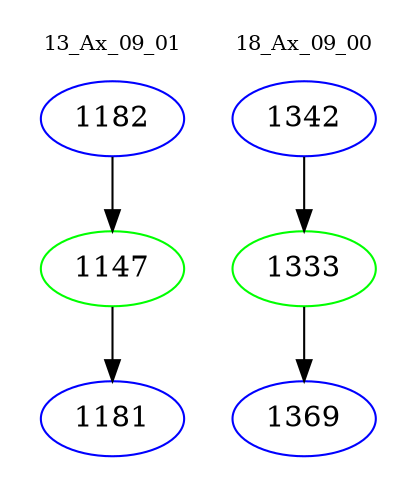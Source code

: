 digraph{
subgraph cluster_0 {
color = white
label = "13_Ax_09_01";
fontsize=10;
T0_1182 [label="1182", color="blue"]
T0_1182 -> T0_1147 [color="black"]
T0_1147 [label="1147", color="green"]
T0_1147 -> T0_1181 [color="black"]
T0_1181 [label="1181", color="blue"]
}
subgraph cluster_1 {
color = white
label = "18_Ax_09_00";
fontsize=10;
T1_1342 [label="1342", color="blue"]
T1_1342 -> T1_1333 [color="black"]
T1_1333 [label="1333", color="green"]
T1_1333 -> T1_1369 [color="black"]
T1_1369 [label="1369", color="blue"]
}
}
